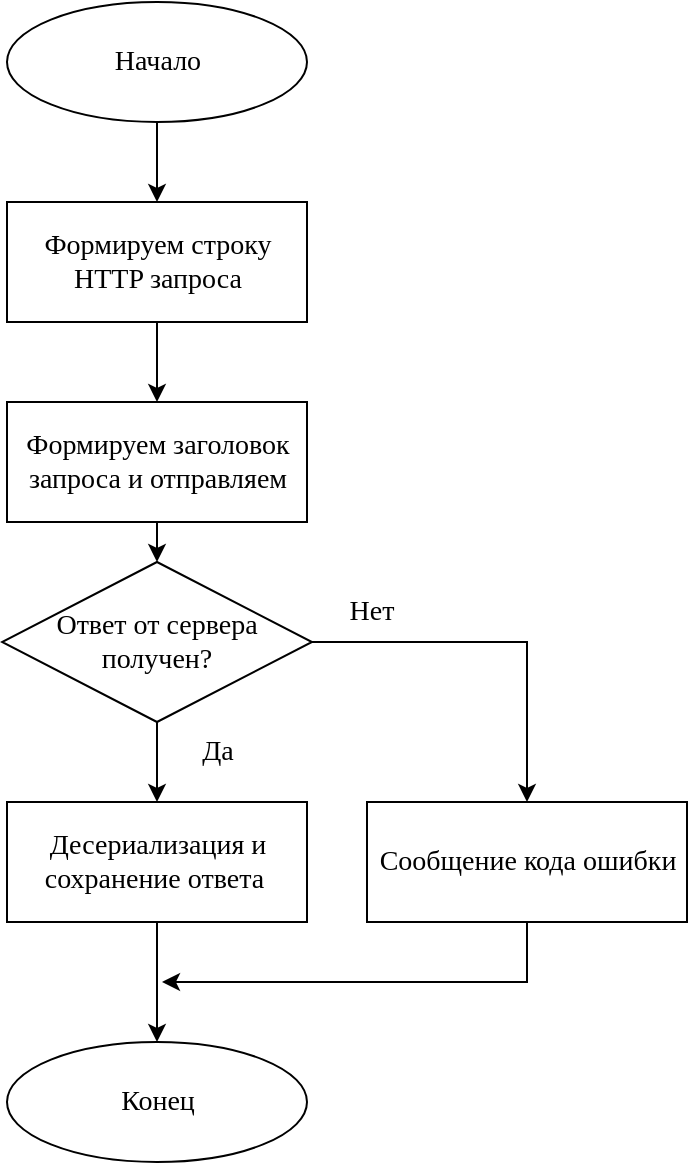 <mxfile version="18.0.0" type="github">
  <diagram id="dZYxOia7S2l31E0vBHWE" name="Page-1">
    <mxGraphModel dx="697" dy="602" grid="0" gridSize="10" guides="1" tooltips="1" connect="1" arrows="1" fold="1" page="1" pageScale="1" pageWidth="827" pageHeight="1169" math="0" shadow="0">
      <root>
        <mxCell id="0" />
        <mxCell id="1" parent="0" />
        <mxCell id="LYvAj9qt6IVOfER26C6M-1" value="&lt;font style=&quot;font-size: 14px;&quot; face=&quot;Times New Roman&quot;&gt;Начало&lt;/font&gt;" style="ellipse;whiteSpace=wrap;html=1;" vertex="1" parent="1">
          <mxGeometry x="322.5" y="60" width="150" height="60" as="geometry" />
        </mxCell>
        <mxCell id="LYvAj9qt6IVOfER26C6M-2" value="" style="endArrow=classic;html=1;rounded=0;fontFamily=Times New Roman;fontSize=14;exitX=0.5;exitY=1;exitDx=0;exitDy=0;entryX=0.5;entryY=0;entryDx=0;entryDy=0;" edge="1" parent="1" source="LYvAj9qt6IVOfER26C6M-1" target="LYvAj9qt6IVOfER26C6M-3">
          <mxGeometry width="50" height="50" relative="1" as="geometry">
            <mxPoint x="382.5" y="200" as="sourcePoint" />
            <mxPoint x="397.5" y="180" as="targetPoint" />
          </mxGeometry>
        </mxCell>
        <mxCell id="LYvAj9qt6IVOfER26C6M-3" value="Формируем строку HTTP запроса" style="rounded=0;whiteSpace=wrap;html=1;fontFamily=Times New Roman;fontSize=14;" vertex="1" parent="1">
          <mxGeometry x="322.5" y="160" width="150" height="60" as="geometry" />
        </mxCell>
        <mxCell id="LYvAj9qt6IVOfER26C6M-5" value="" style="endArrow=classic;html=1;rounded=0;fontFamily=Times New Roman;fontSize=14;exitX=0.5;exitY=1;exitDx=0;exitDy=0;" edge="1" parent="1" source="LYvAj9qt6IVOfER26C6M-3">
          <mxGeometry width="50" height="50" relative="1" as="geometry">
            <mxPoint x="382.5" y="290" as="sourcePoint" />
            <mxPoint x="397.5" y="260" as="targetPoint" />
          </mxGeometry>
        </mxCell>
        <mxCell id="LYvAj9qt6IVOfER26C6M-6" value="Формируем заголовок запроса и отправляем" style="rounded=0;whiteSpace=wrap;html=1;fontFamily=Times New Roman;fontSize=14;" vertex="1" parent="1">
          <mxGeometry x="322.5" y="260" width="150" height="60" as="geometry" />
        </mxCell>
        <mxCell id="LYvAj9qt6IVOfER26C6M-7" value="Ответ от сервера получен?" style="rhombus;whiteSpace=wrap;html=1;fontFamily=Times New Roman;fontSize=14;" vertex="1" parent="1">
          <mxGeometry x="320" y="340" width="155" height="80" as="geometry" />
        </mxCell>
        <mxCell id="LYvAj9qt6IVOfER26C6M-9" value="" style="endArrow=classic;html=1;rounded=0;fontFamily=Times New Roman;fontSize=14;exitX=1;exitY=0.5;exitDx=0;exitDy=0;entryX=0.5;entryY=0;entryDx=0;entryDy=0;" edge="1" parent="1" source="LYvAj9qt6IVOfER26C6M-7" target="LYvAj9qt6IVOfER26C6M-10">
          <mxGeometry width="50" height="50" relative="1" as="geometry">
            <mxPoint x="532.5" y="410" as="sourcePoint" />
            <mxPoint x="572.5" y="380" as="targetPoint" />
            <Array as="points">
              <mxPoint x="582.5" y="380" />
            </Array>
          </mxGeometry>
        </mxCell>
        <mxCell id="LYvAj9qt6IVOfER26C6M-10" value="Сообщение кода ошибки" style="rounded=0;whiteSpace=wrap;html=1;fontFamily=Times New Roman;fontSize=14;" vertex="1" parent="1">
          <mxGeometry x="502.5" y="460" width="160" height="60" as="geometry" />
        </mxCell>
        <mxCell id="LYvAj9qt6IVOfER26C6M-11" value="Нет" style="text;html=1;strokeColor=none;fillColor=none;align=center;verticalAlign=middle;whiteSpace=wrap;rounded=0;fontFamily=Times New Roman;fontSize=14;" vertex="1" parent="1">
          <mxGeometry x="475" y="350" width="60" height="30" as="geometry" />
        </mxCell>
        <mxCell id="LYvAj9qt6IVOfER26C6M-13" value="Десериализация и сохранение ответа&amp;nbsp;" style="rounded=0;whiteSpace=wrap;html=1;fontFamily=Times New Roman;fontSize=14;" vertex="1" parent="1">
          <mxGeometry x="322.5" y="460" width="150" height="60" as="geometry" />
        </mxCell>
        <mxCell id="LYvAj9qt6IVOfER26C6M-14" value="" style="endArrow=classic;html=1;rounded=0;fontFamily=Times New Roman;fontSize=14;exitX=0.5;exitY=1;exitDx=0;exitDy=0;entryX=0.5;entryY=0;entryDx=0;entryDy=0;" edge="1" parent="1" source="LYvAj9qt6IVOfER26C6M-7" target="LYvAj9qt6IVOfER26C6M-13">
          <mxGeometry width="50" height="50" relative="1" as="geometry">
            <mxPoint x="282.5" y="470" as="sourcePoint" />
            <mxPoint x="332.5" y="420" as="targetPoint" />
          </mxGeometry>
        </mxCell>
        <mxCell id="LYvAj9qt6IVOfER26C6M-15" value="Да" style="text;html=1;strokeColor=none;fillColor=none;align=center;verticalAlign=middle;whiteSpace=wrap;rounded=0;fontFamily=Times New Roman;fontSize=14;" vertex="1" parent="1">
          <mxGeometry x="397.5" y="420" width="60" height="30" as="geometry" />
        </mxCell>
        <mxCell id="LYvAj9qt6IVOfER26C6M-16" value="" style="endArrow=classic;html=1;rounded=0;fontFamily=Times New Roman;fontSize=14;exitX=0.5;exitY=1;exitDx=0;exitDy=0;entryX=0.5;entryY=0;entryDx=0;entryDy=0;" edge="1" parent="1" source="LYvAj9qt6IVOfER26C6M-6" target="LYvAj9qt6IVOfER26C6M-7">
          <mxGeometry width="50" height="50" relative="1" as="geometry">
            <mxPoint x="252.5" y="410" as="sourcePoint" />
            <mxPoint x="302.5" y="360" as="targetPoint" />
          </mxGeometry>
        </mxCell>
        <mxCell id="LYvAj9qt6IVOfER26C6M-17" value="&lt;font style=&quot;font-size: 14px;&quot; face=&quot;Times New Roman&quot;&gt;Конец&lt;/font&gt;" style="ellipse;whiteSpace=wrap;html=1;" vertex="1" parent="1">
          <mxGeometry x="322.5" y="580" width="150" height="60" as="geometry" />
        </mxCell>
        <mxCell id="LYvAj9qt6IVOfER26C6M-18" value="" style="endArrow=classic;html=1;rounded=0;fontFamily=Times New Roman;fontSize=14;exitX=0.5;exitY=1;exitDx=0;exitDy=0;entryX=0.5;entryY=0;entryDx=0;entryDy=0;" edge="1" parent="1" source="LYvAj9qt6IVOfER26C6M-13" target="LYvAj9qt6IVOfER26C6M-17">
          <mxGeometry width="50" height="50" relative="1" as="geometry">
            <mxPoint x="252.5" y="600" as="sourcePoint" />
            <mxPoint x="302.5" y="550" as="targetPoint" />
          </mxGeometry>
        </mxCell>
        <mxCell id="LYvAj9qt6IVOfER26C6M-19" value="" style="endArrow=classic;html=1;rounded=0;fontFamily=Times New Roman;fontSize=14;exitX=0.5;exitY=1;exitDx=0;exitDy=0;" edge="1" parent="1" source="LYvAj9qt6IVOfER26C6M-10">
          <mxGeometry width="50" height="50" relative="1" as="geometry">
            <mxPoint x="562.5" y="610" as="sourcePoint" />
            <mxPoint x="400" y="550" as="targetPoint" />
            <Array as="points">
              <mxPoint x="582.5" y="550" />
            </Array>
          </mxGeometry>
        </mxCell>
      </root>
    </mxGraphModel>
  </diagram>
</mxfile>
